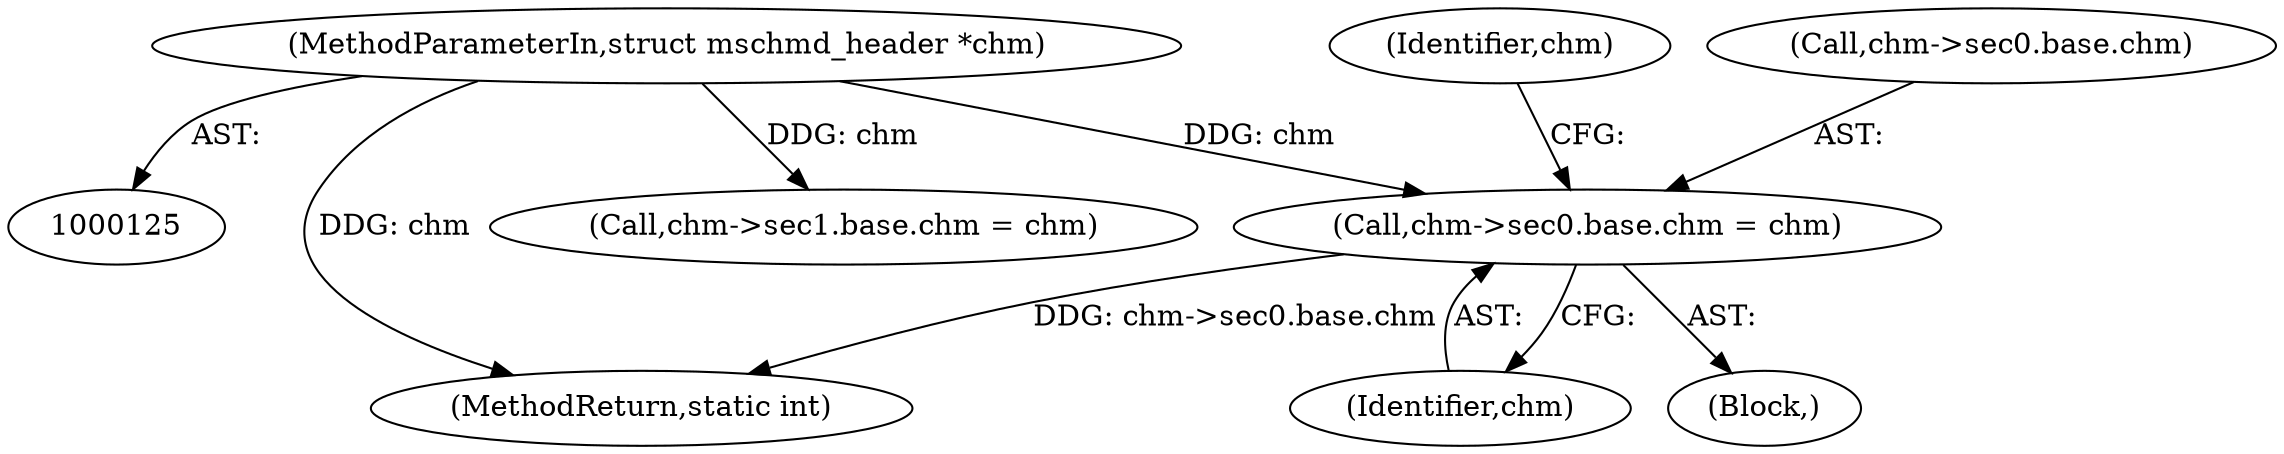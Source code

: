 digraph "0_libmspack_2f084136cfe0d05e5bf5703f3e83c6d955234b4d@pointer" {
"1000167" [label="(Call,chm->sec0.base.chm = chm)"];
"1000128" [label="(MethodParameterIn,struct mschmd_header *chm)"];
"1001081" [label="(MethodReturn,static int)"];
"1000130" [label="(Block,)"];
"1000175" [label="(Identifier,chm)"];
"1000167" [label="(Call,chm->sec0.base.chm = chm)"];
"1000180" [label="(Identifier,chm)"];
"1000128" [label="(MethodParameterIn,struct mschmd_header *chm)"];
"1000185" [label="(Call,chm->sec1.base.chm = chm)"];
"1000168" [label="(Call,chm->sec0.base.chm)"];
"1000167" -> "1000130"  [label="AST: "];
"1000167" -> "1000175"  [label="CFG: "];
"1000168" -> "1000167"  [label="AST: "];
"1000175" -> "1000167"  [label="AST: "];
"1000180" -> "1000167"  [label="CFG: "];
"1000167" -> "1001081"  [label="DDG: chm->sec0.base.chm"];
"1000128" -> "1000167"  [label="DDG: chm"];
"1000128" -> "1000125"  [label="AST: "];
"1000128" -> "1001081"  [label="DDG: chm"];
"1000128" -> "1000185"  [label="DDG: chm"];
}
